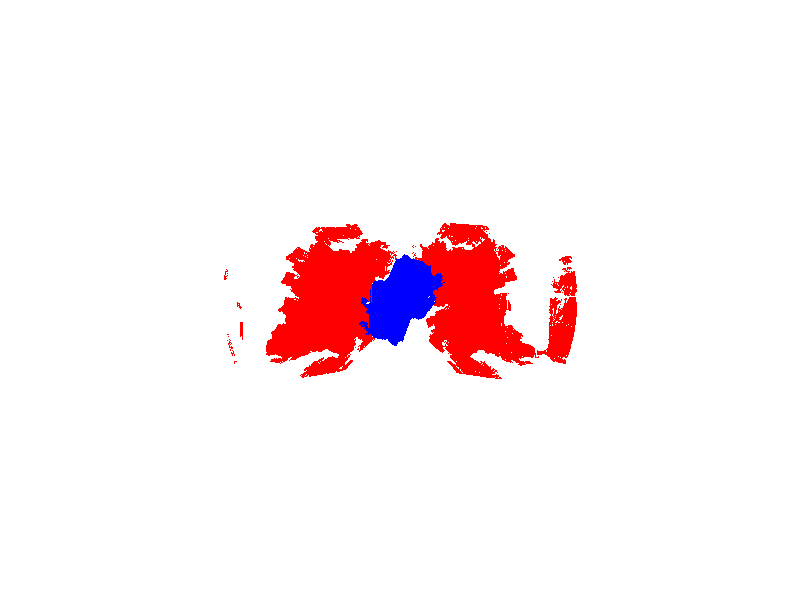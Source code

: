 #include "colors.inc"
#include "skies.inc"

camera {
    location <0,10,-10>
    look_at 0
}

light_source {
    <0, 100, -30> color White
}
light_source {
    <0, 100, 30> color White
}

plane {
    y,-5
    pigment { White }
    finish { reflection 1 }
}

julia_fractal {
    <-0.083,0.0,-0.83,-0.025>
        hypercomplex
        sin
        max_iteration 8
        precision 15
        pigment { Red }
        // scale 5
}
julia_fractal {
    <-0.083,0.0,-0.83,-0.025>
        quaternion
        sqr
        max_iteration 8
        precision 15
        pigment { Blue }
}
